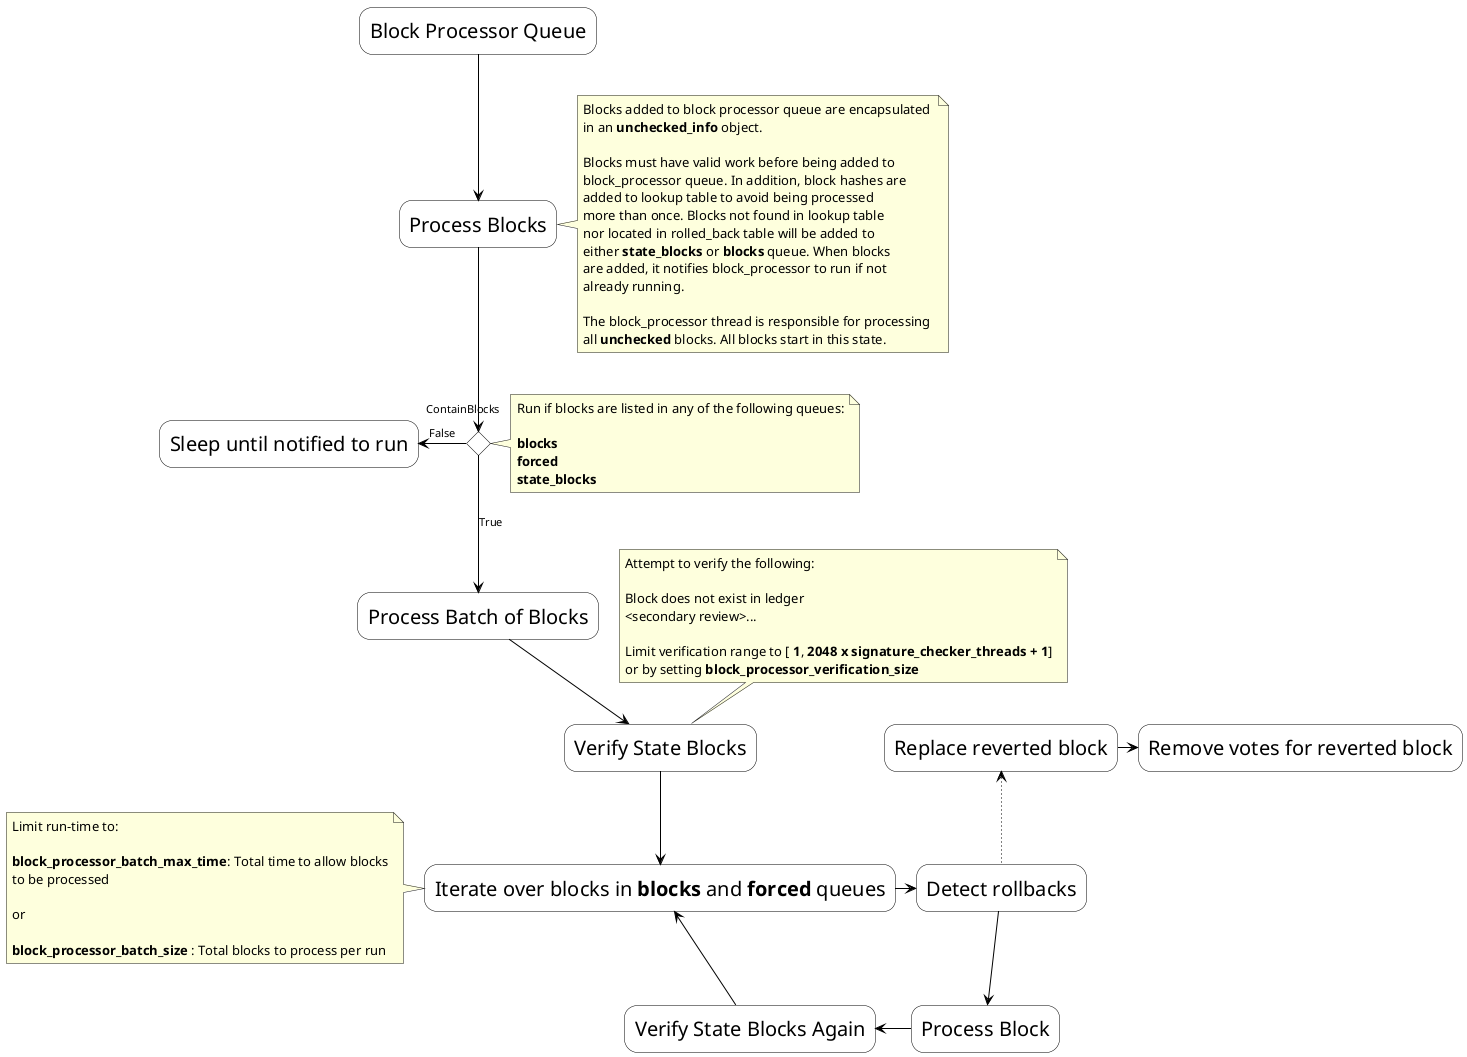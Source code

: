 @startuml

skinparam TitleFontSize 30
skinparam ActivityFontSize 20
skinparam ActivityBackgroundColor #FFFFFF
skinparam ArrowColor Black
skinparam ActivityBorderColor Black

"Block Processor Queue" --> Process Blocks
note right
Blocks added to block processor queue are encapsulated 
in an **unchecked_info** object.

Blocks must have valid work before being added to
block_processor queue. In addition, block hashes are 
added to lookup table to avoid being processed
more than once. Blocks not found in lookup table
nor located in rolled_back table will be added to
either **state_blocks** or **blocks** queue. When blocks
are added, it notifies block_processor to run if not
already running.

The block_processor thread is responsible for processing
all **unchecked** blocks. All blocks start in this state.
end note

if ContainBlocks
note right
Run if blocks are listed in any of the following queues:

**blocks**
**forced**
**state_blocks**
end note
    -->[True]"Process Batch of Blocks"
else
    -left>[False] Sleep until notified to run
    
end if

"Process Batch of Blocks" --> Verify State Blocks
note top
Attempt to verify the following:

Block does not exist in ledger
<secondary review>...

Limit verification range to [ **1**, **2048 x signature_checker_threads + 1**]
or by setting **block_processor_verification_size**
end note

--> "Iterate over blocks in **blocks** and **forced** queues"
note left
Limit run-time to:

**block_processor_batch_max_time**: Total time to allow blocks
to be processed

or 

**block_processor_batch_size** : Total blocks to process per run
end note
-> "Detect rollbacks"
"Detect rollbacks" ..up> "Replace reverted block"
"Replace reverted block" -> Remove votes for reverted block
"Detect rollbacks" --> "Process Block"
"Process Block" -left> "Verify State Blocks Again"
"Verify State Blocks Again" -up> "Iterate over blocks in **blocks** and **forced** queues"

@enduml
